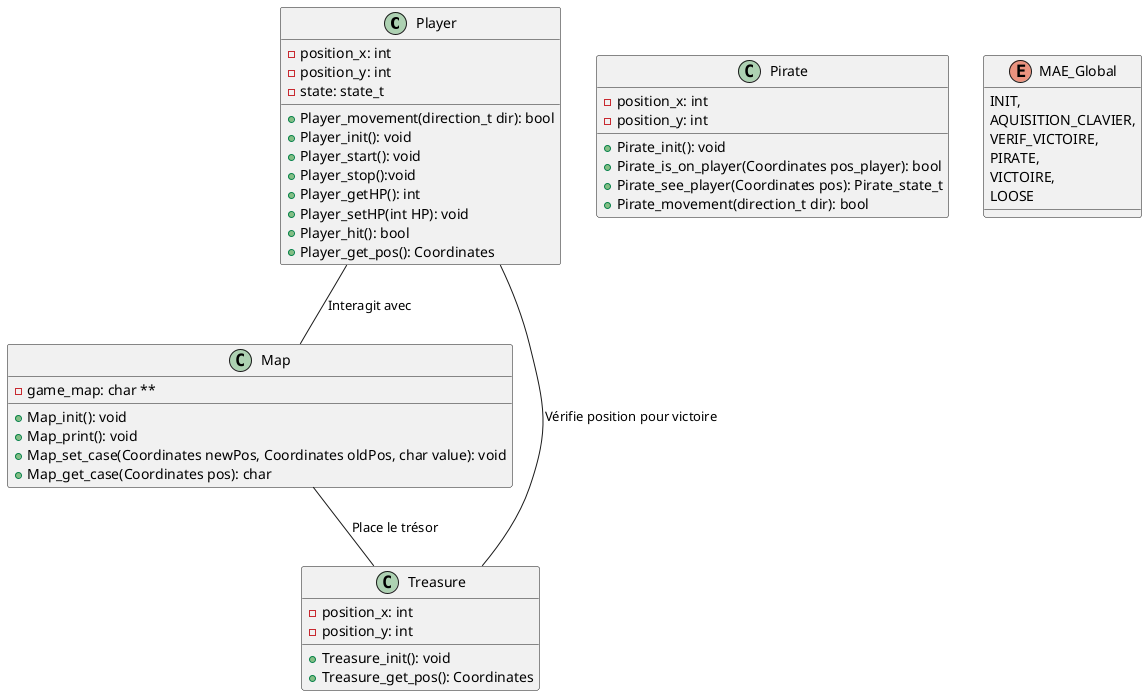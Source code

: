 @startuml
class Player {
    - position_x: int
    - position_y: int
    - state: state_t
    + Player_movement(direction_t dir): bool
    + Player_init(): void
    + Player_start(): void
    + Player_stop():void
    + Player_getHP(): int
    + Player_setHP(int HP): void
    + Player_hit(): bool
    + Player_get_pos(): Coordinates
}
class Map {
    - game_map: char **
    + Map_init(): void
    + Map_print(): void
    + Map_set_case(Coordinates newPos, Coordinates oldPos, char value): void
    + Map_get_case(Coordinates pos): char
}


class Treasure {
    - position_x: int
    - position_y: int
    + Treasure_init(): void
    + Treasure_get_pos(): Coordinates
}

class Pirate{
    - position_x: int
    - position_y: int
    + Pirate_init(): void
    + Pirate_is_on_player(Coordinates pos_player): bool
    + Pirate_see_player(Coordinates pos): Pirate_state_t
    + Pirate_movement(direction_t dir): bool
}


enum MAE_Global {
    INIT,
    AQUISITION_CLAVIER,
    VERIF_VICTOIRE,
    PIRATE,
    VICTOIRE,
    LOOSE
}

Player -- Map : "Interagit avec"
Player -- Treasure : "Vérifie position pour victoire"
Map -- Treasure : "Place le trésor"
@enduml